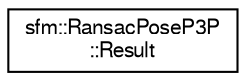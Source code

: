 digraph "Graphical Class Hierarchy"
{
  edge [fontname="FreeSans",fontsize="10",labelfontname="FreeSans",labelfontsize="10"];
  node [fontname="FreeSans",fontsize="10",shape=record];
  rankdir="LR";
  Node0 [label="sfm::RansacPoseP3P\l::Result",height=0.2,width=0.4,color="black", fillcolor="white", style="filled",URL="$structsfm_1_1_ransac_pose_p3_p_1_1_result.html"];
}
